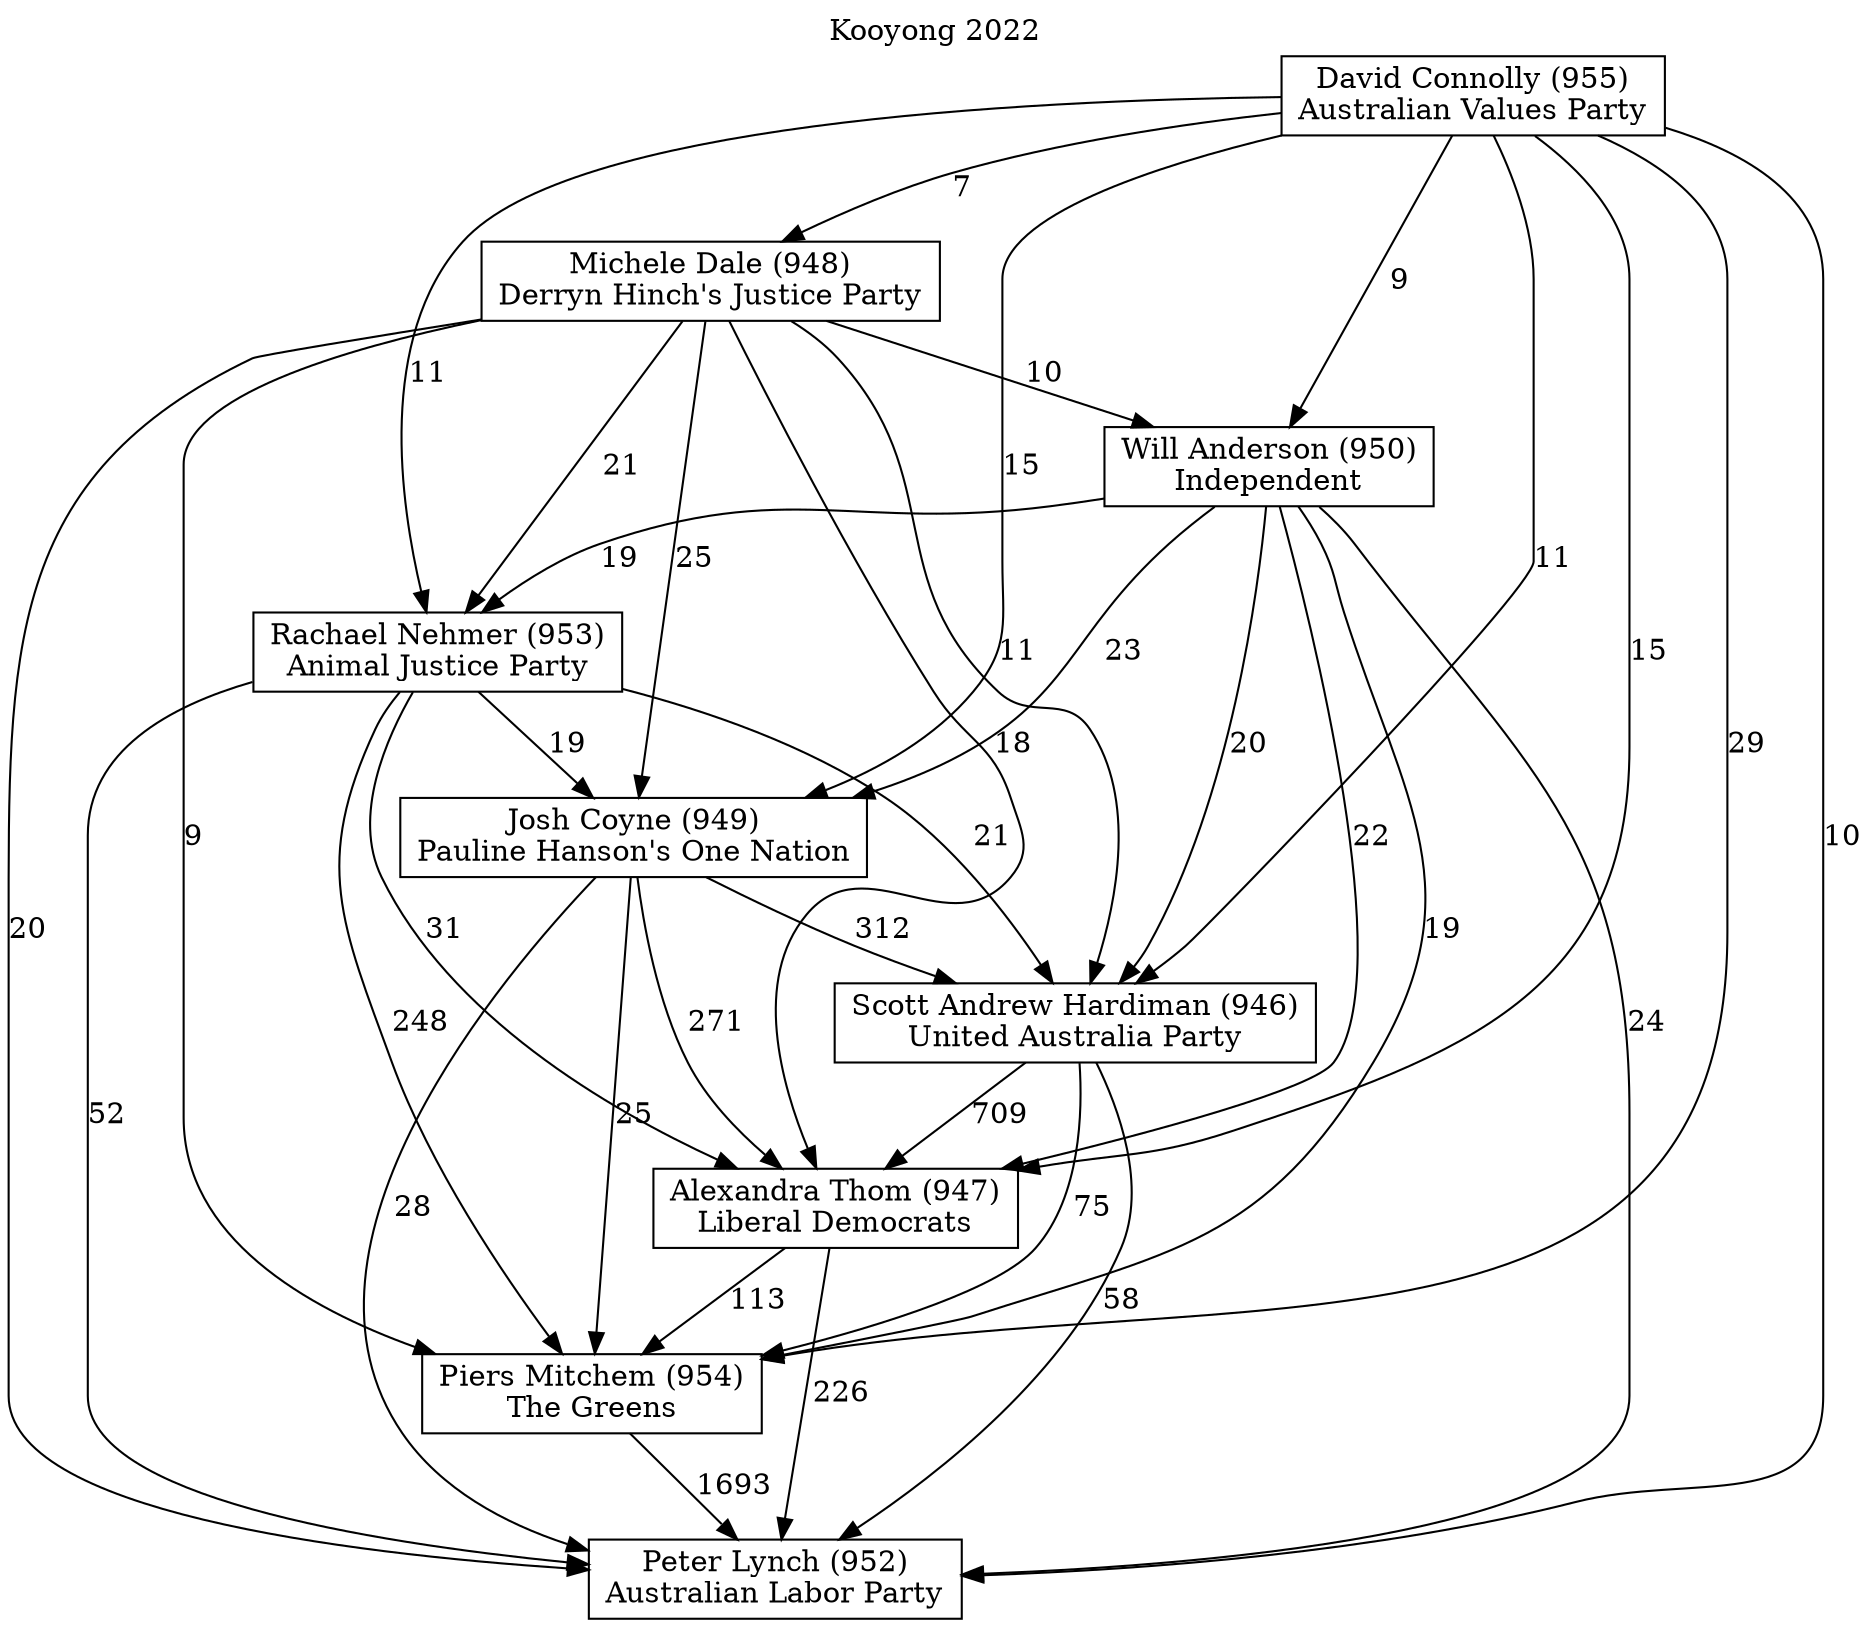 // House preference flow
digraph "Peter Lynch (952)_Kooyong_2022" {
	graph [label="Kooyong 2022" labelloc=t mclimit=10]
	node [shape=box]
	"Peter Lynch (952)" [label="Peter Lynch (952)
Australian Labor Party"]
	"Piers Mitchem (954)" [label="Piers Mitchem (954)
The Greens"]
	"Alexandra Thom (947)" [label="Alexandra Thom (947)
Liberal Democrats"]
	"Scott Andrew Hardiman (946)" [label="Scott Andrew Hardiman (946)
United Australia Party"]
	"Josh Coyne (949)" [label="Josh Coyne (949)
Pauline Hanson's One Nation"]
	"Rachael Nehmer (953)" [label="Rachael Nehmer (953)
Animal Justice Party"]
	"Will Anderson (950)" [label="Will Anderson (950)
Independent"]
	"Michele Dale (948)" [label="Michele Dale (948)
Derryn Hinch's Justice Party"]
	"David Connolly (955)" [label="David Connolly (955)
Australian Values Party"]
	"Piers Mitchem (954)" -> "Peter Lynch (952)" [label=1693]
	"Alexandra Thom (947)" -> "Piers Mitchem (954)" [label=113]
	"Scott Andrew Hardiman (946)" -> "Alexandra Thom (947)" [label=709]
	"Josh Coyne (949)" -> "Scott Andrew Hardiman (946)" [label=312]
	"Rachael Nehmer (953)" -> "Josh Coyne (949)" [label=19]
	"Will Anderson (950)" -> "Rachael Nehmer (953)" [label=19]
	"Michele Dale (948)" -> "Will Anderson (950)" [label=10]
	"David Connolly (955)" -> "Michele Dale (948)" [label=7]
	"Alexandra Thom (947)" -> "Peter Lynch (952)" [label=226]
	"Scott Andrew Hardiman (946)" -> "Peter Lynch (952)" [label=58]
	"Josh Coyne (949)" -> "Peter Lynch (952)" [label=28]
	"Rachael Nehmer (953)" -> "Peter Lynch (952)" [label=52]
	"Will Anderson (950)" -> "Peter Lynch (952)" [label=24]
	"Michele Dale (948)" -> "Peter Lynch (952)" [label=20]
	"David Connolly (955)" -> "Peter Lynch (952)" [label=10]
	"David Connolly (955)" -> "Will Anderson (950)" [label=9]
	"Michele Dale (948)" -> "Rachael Nehmer (953)" [label=21]
	"David Connolly (955)" -> "Rachael Nehmer (953)" [label=11]
	"Will Anderson (950)" -> "Josh Coyne (949)" [label=23]
	"Michele Dale (948)" -> "Josh Coyne (949)" [label=25]
	"David Connolly (955)" -> "Josh Coyne (949)" [label=15]
	"Rachael Nehmer (953)" -> "Scott Andrew Hardiman (946)" [label=21]
	"Will Anderson (950)" -> "Scott Andrew Hardiman (946)" [label=20]
	"Michele Dale (948)" -> "Scott Andrew Hardiman (946)" [label=11]
	"David Connolly (955)" -> "Scott Andrew Hardiman (946)" [label=11]
	"Josh Coyne (949)" -> "Alexandra Thom (947)" [label=271]
	"Rachael Nehmer (953)" -> "Alexandra Thom (947)" [label=31]
	"Will Anderson (950)" -> "Alexandra Thom (947)" [label=22]
	"Michele Dale (948)" -> "Alexandra Thom (947)" [label=18]
	"David Connolly (955)" -> "Alexandra Thom (947)" [label=15]
	"Scott Andrew Hardiman (946)" -> "Piers Mitchem (954)" [label=75]
	"Josh Coyne (949)" -> "Piers Mitchem (954)" [label=25]
	"Rachael Nehmer (953)" -> "Piers Mitchem (954)" [label=248]
	"Will Anderson (950)" -> "Piers Mitchem (954)" [label=19]
	"Michele Dale (948)" -> "Piers Mitchem (954)" [label=9]
	"David Connolly (955)" -> "Piers Mitchem (954)" [label=29]
}
